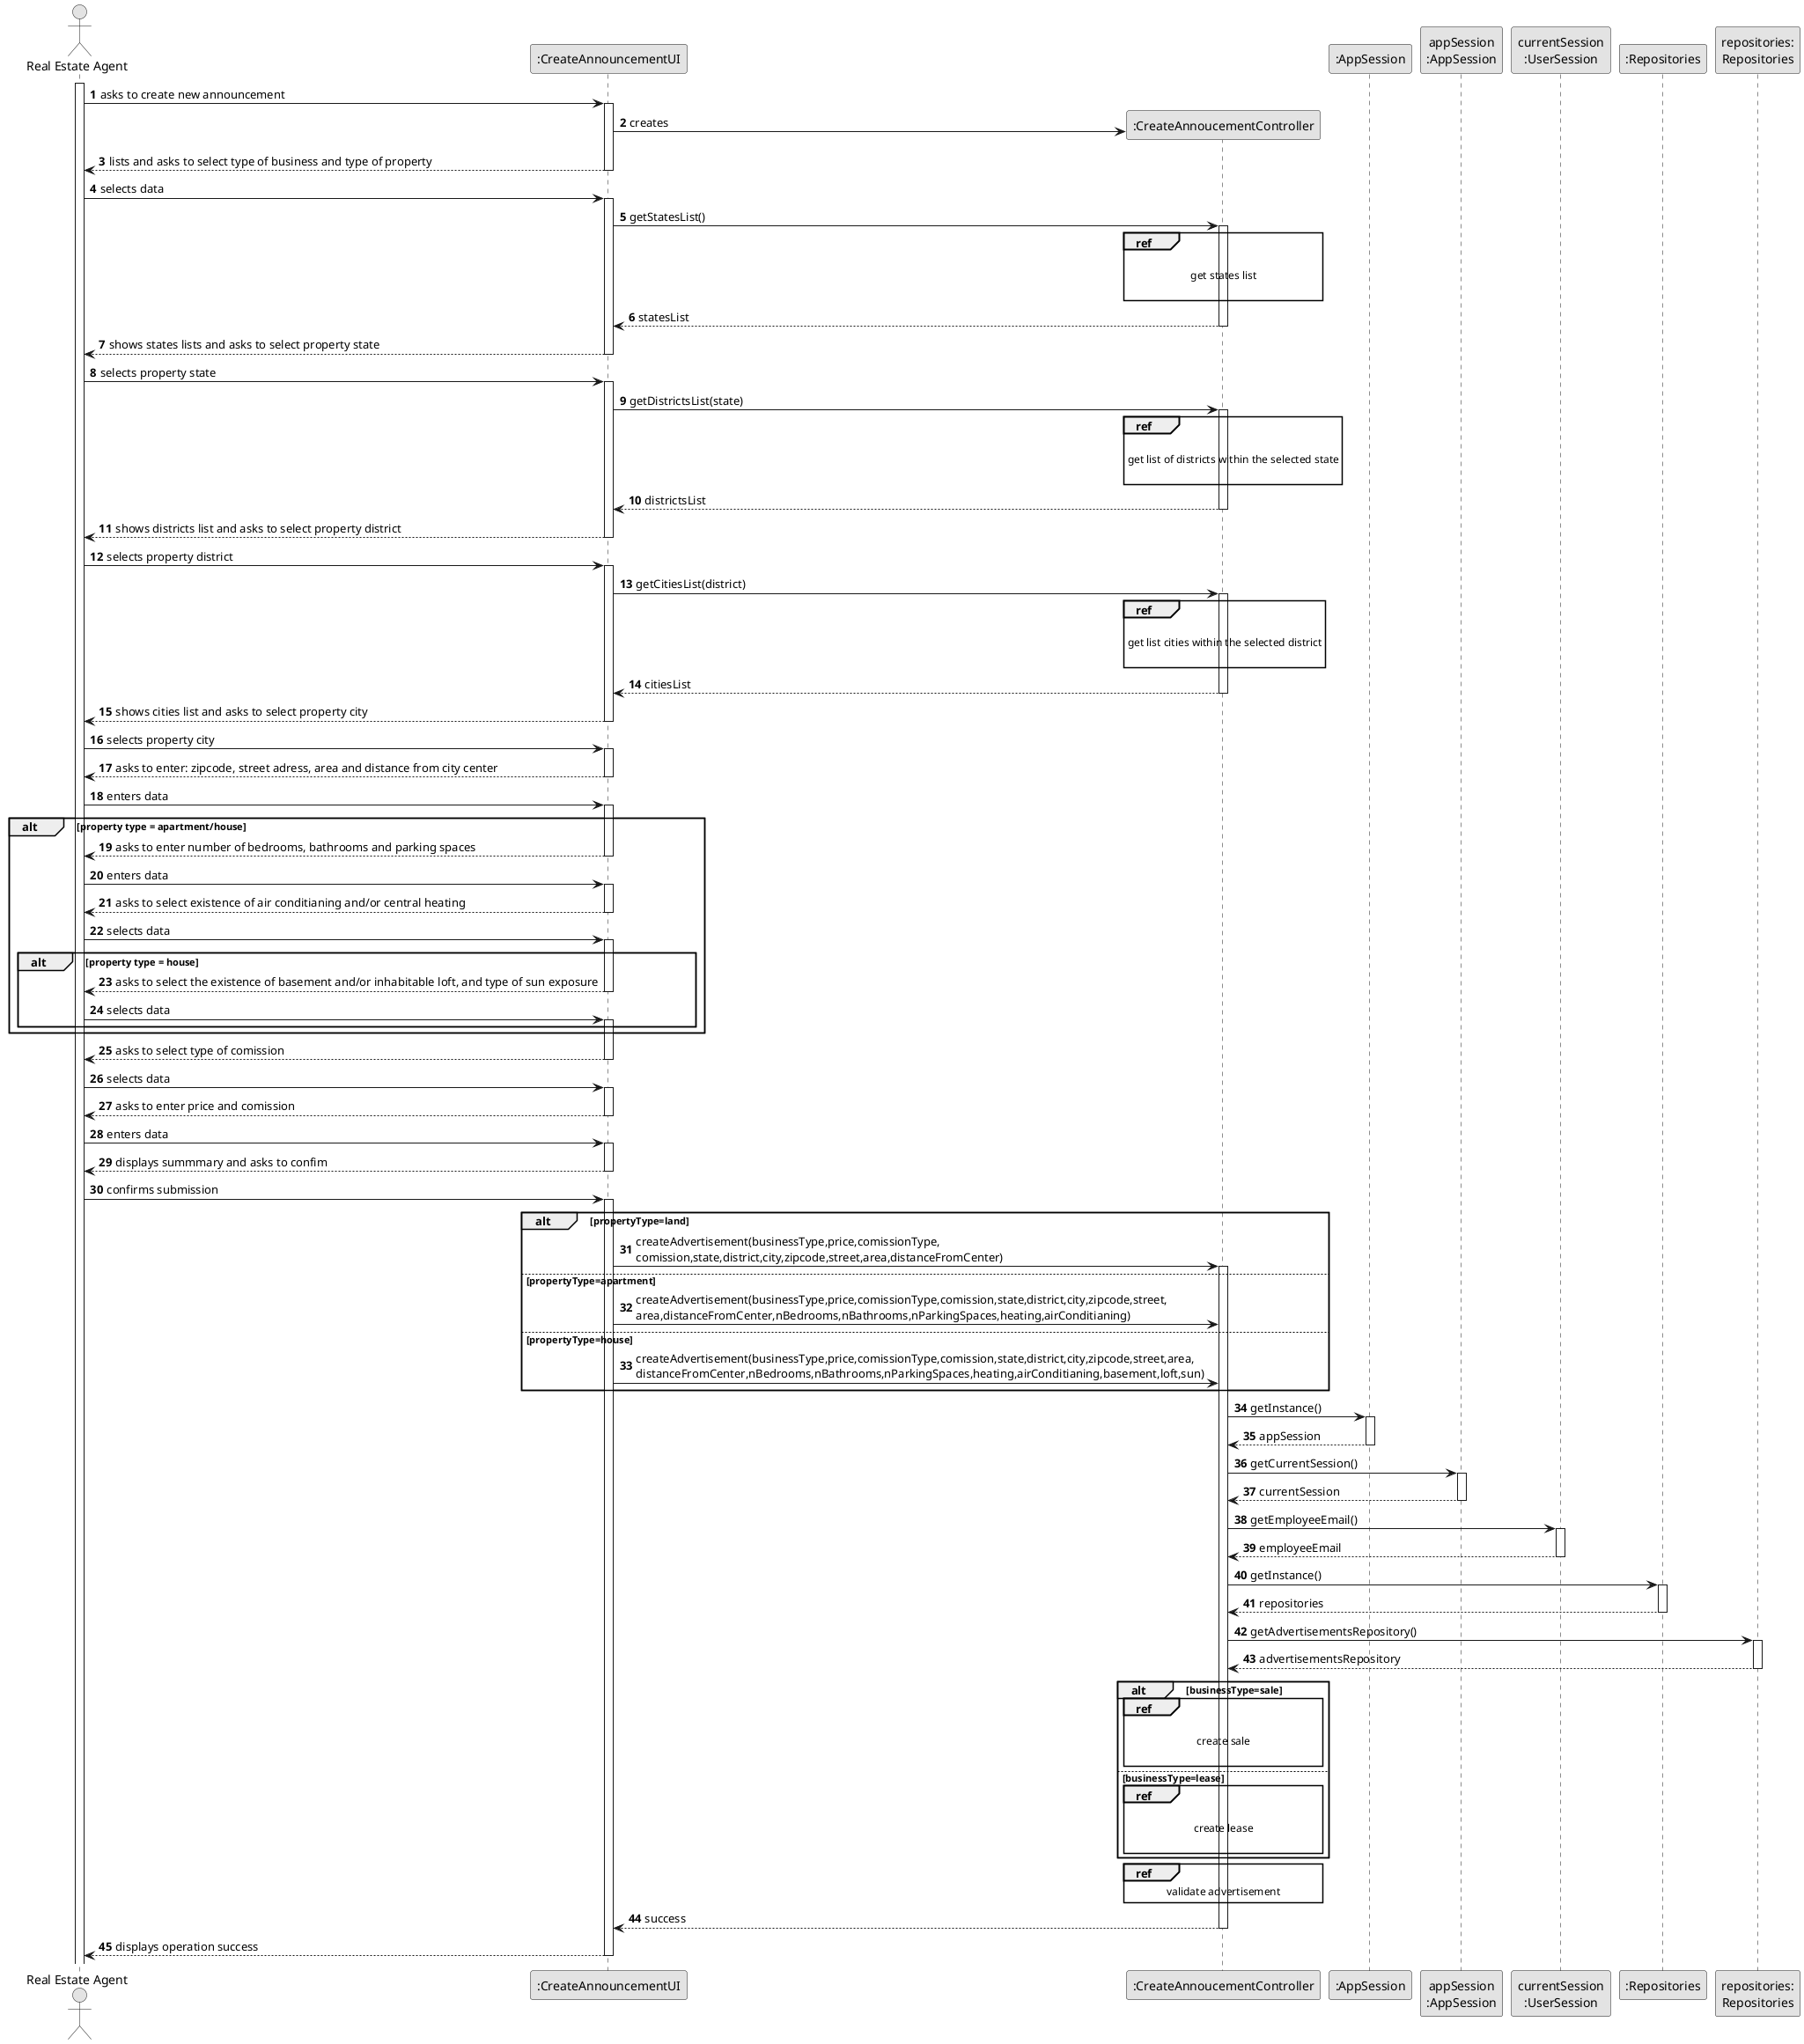 @startuml
skinparam monochrome true
skinparam packageStyle rectangle
skinparam shadowing false

autonumber

'hide footbox
actor "Real Estate Agent" as Agent
participant ":CreateAnnouncementUI" as UI
participant ":CreateAnnoucementController" as Controller
participant ":AppSession" as AppSession
participant "appSession\n:AppSession" as appSession
participant "currentSession\n:UserSession" as currentSession
participant ":Repositories" as Repositories
participant "repositories:\nRepositories" as repositoriesInstance

activate Agent

    Agent -> UI : asks to create new announcement

    activate UI
    UI->Controller**:creates
    UI--> Agent : lists and asks to select type of business and type of property
    deactivate UI

        Agent -> UI : selects data



activate UI
    UI->Controller:getStatesList()

activate Controller
    ref over Controller

    get states list

    end

Controller-->UI:statesList

deactivate Controller

UI-->Agent: shows states lists and asks to select property state
    deactivate UI

    Agent -> UI : selects property state

    activate UI
            UI->Controller:getDistrictsList(state)

            activate Controller

    ref over Controller

    get list of districts within the selected state

end

            Controller-->UI:districtsList

            deactivate Controller

            UI--> Agent : shows districts list and asks to select property district
                    deactivate UI

                Agent -> UI : selects property district

                activate UI
                UI->Controller:getCitiesList(district)

                activate Controller

    ref over Controller

    get list cities within the selected district

    end


                Controller-->UI:citiesList

                deactivate Controller

UI--> Agent : shows cities list and asks to select property city
    deactivate UI

    Agent -> UI : selects property city

     activate UI
            UI--> Agent : asks to enter: zipcode, street adress, area and distance from city center
            deactivate UI

             Agent -> UI : enters data
         alt property type = apartment/house

    activate UI
    UI-->Agent:asks to enter number of bedrooms, bathrooms and parking spaces
    deactivate UI

    Agent->UI:enters data

    activate UI
    UI-->Agent: asks to select existence of air conditianing and/or central heating
    deactivate UI

    Agent->UI:selects data
    alt property type = house

    activate UI
    UI-->Agent:asks to select the existence of basement and/or inhabitable loft, and type of sun exposure
    deactivate UI

    Agent->UI:selects data
    activate UI
    end
end
     UI--> Agent : asks to select type of comission
     deactivate UI

         Agent -> UI : selects data

         activate UI
         UI-->Agent:asks to enter price and comission
         deactivate UI

         Agent->UI:enters data

         activate UI
         UI--> Agent : displays summmary and asks to confim
         deactivate UI

         Agent -> UI : confirms submission

         activate UI

         alt propertyType=land

         UI->Controller:createAdvertisement(businessType,price,comissionType,\ncomission,state,district,city,zipcode,street,area,distanceFromCenter)
                  activate Controller

         else propertyType=apartment
         UI->Controller:createAdvertisement(businessType,price,comissionType,comission,state,district,city,zipcode,street,\narea,distanceFromCenter,nBedrooms,nBathrooms,nParkingSpaces,heating,airConditianing)

         else propertyType=house
                  UI->Controller:createAdvertisement(businessType,price,comissionType,comission,state,district,city,zipcode,street,area,\ndistanceFromCenter,nBedrooms,nBathrooms,nParkingSpaces,heating,airConditianing,basement,loft,sun)

         end

Controller->AppSession:getInstance()

activate AppSession
AppSession-->Controller:appSession
deactivate AppSession

Controller->appSession:getCurrentSession()

activate appSession
appSession-->Controller:currentSession
deactivate appSession

Controller->currentSession:getEmployeeEmail()

activate currentSession
currentSession-->Controller:employeeEmail
deactivate currentSession

Controller->Repositories:getInstance()

    activate Repositories
    Repositories-->Controller:repositories
    deactivate Repositories

    Controller->repositoriesInstance:getAdvertisementsRepository()

    activate repositoriesInstance
    repositoriesInstance-->Controller:advertisementsRepository
    deactivate repositoriesInstance

alt businessType=sale

ref over Controller

create sale

end

else businessType=lease

         ref over Controller

         create lease

         end

         end

         ref over Controller
         validate advertisement
         end

        Controller-->UI:success

        deactivate Controller

         UI--> Agent : displays operation success
         deactivate UI


@enduml